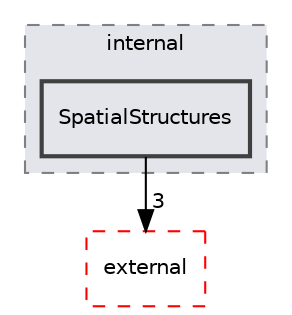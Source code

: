 digraph "C:/__PR00F__/___developing___/projects/PGE/PGE/PURE/include/internal/SpatialStructures"
{
 // LATEX_PDF_SIZE
  edge [fontname="Helvetica",fontsize="10",labelfontname="Helvetica",labelfontsize="10"];
  node [fontname="Helvetica",fontsize="10",shape=record];
  compound=true
  subgraph clusterdir_6b2e83f7bfb6188e7f08cd730fe93308 {
    graph [ bgcolor="#e3e5eb", pencolor="grey50", style="filled,dashed,", label="internal", fontname="Helvetica", fontsize="10", URL="dir_6b2e83f7bfb6188e7f08cd730fe93308.html"]
  dir_85d24591d11318ba9345524b1b0e4a8a [shape=box, label="SpatialStructures", style="filled,bold,", fillcolor="#e3e5eb", color="grey25", URL="dir_85d24591d11318ba9345524b1b0e4a8a.html"];
  }
  dir_084c3372eb33ddff2f732c4dd4944db2 [shape=box, label="external", style="dashed,", fillcolor="#e3e5eb", color="red", URL="dir_084c3372eb33ddff2f732c4dd4944db2.html"];
  dir_85d24591d11318ba9345524b1b0e4a8a->dir_084c3372eb33ddff2f732c4dd4944db2 [headlabel="3", labeldistance=1.5 headhref="dir_000026_000004.html"];
}
